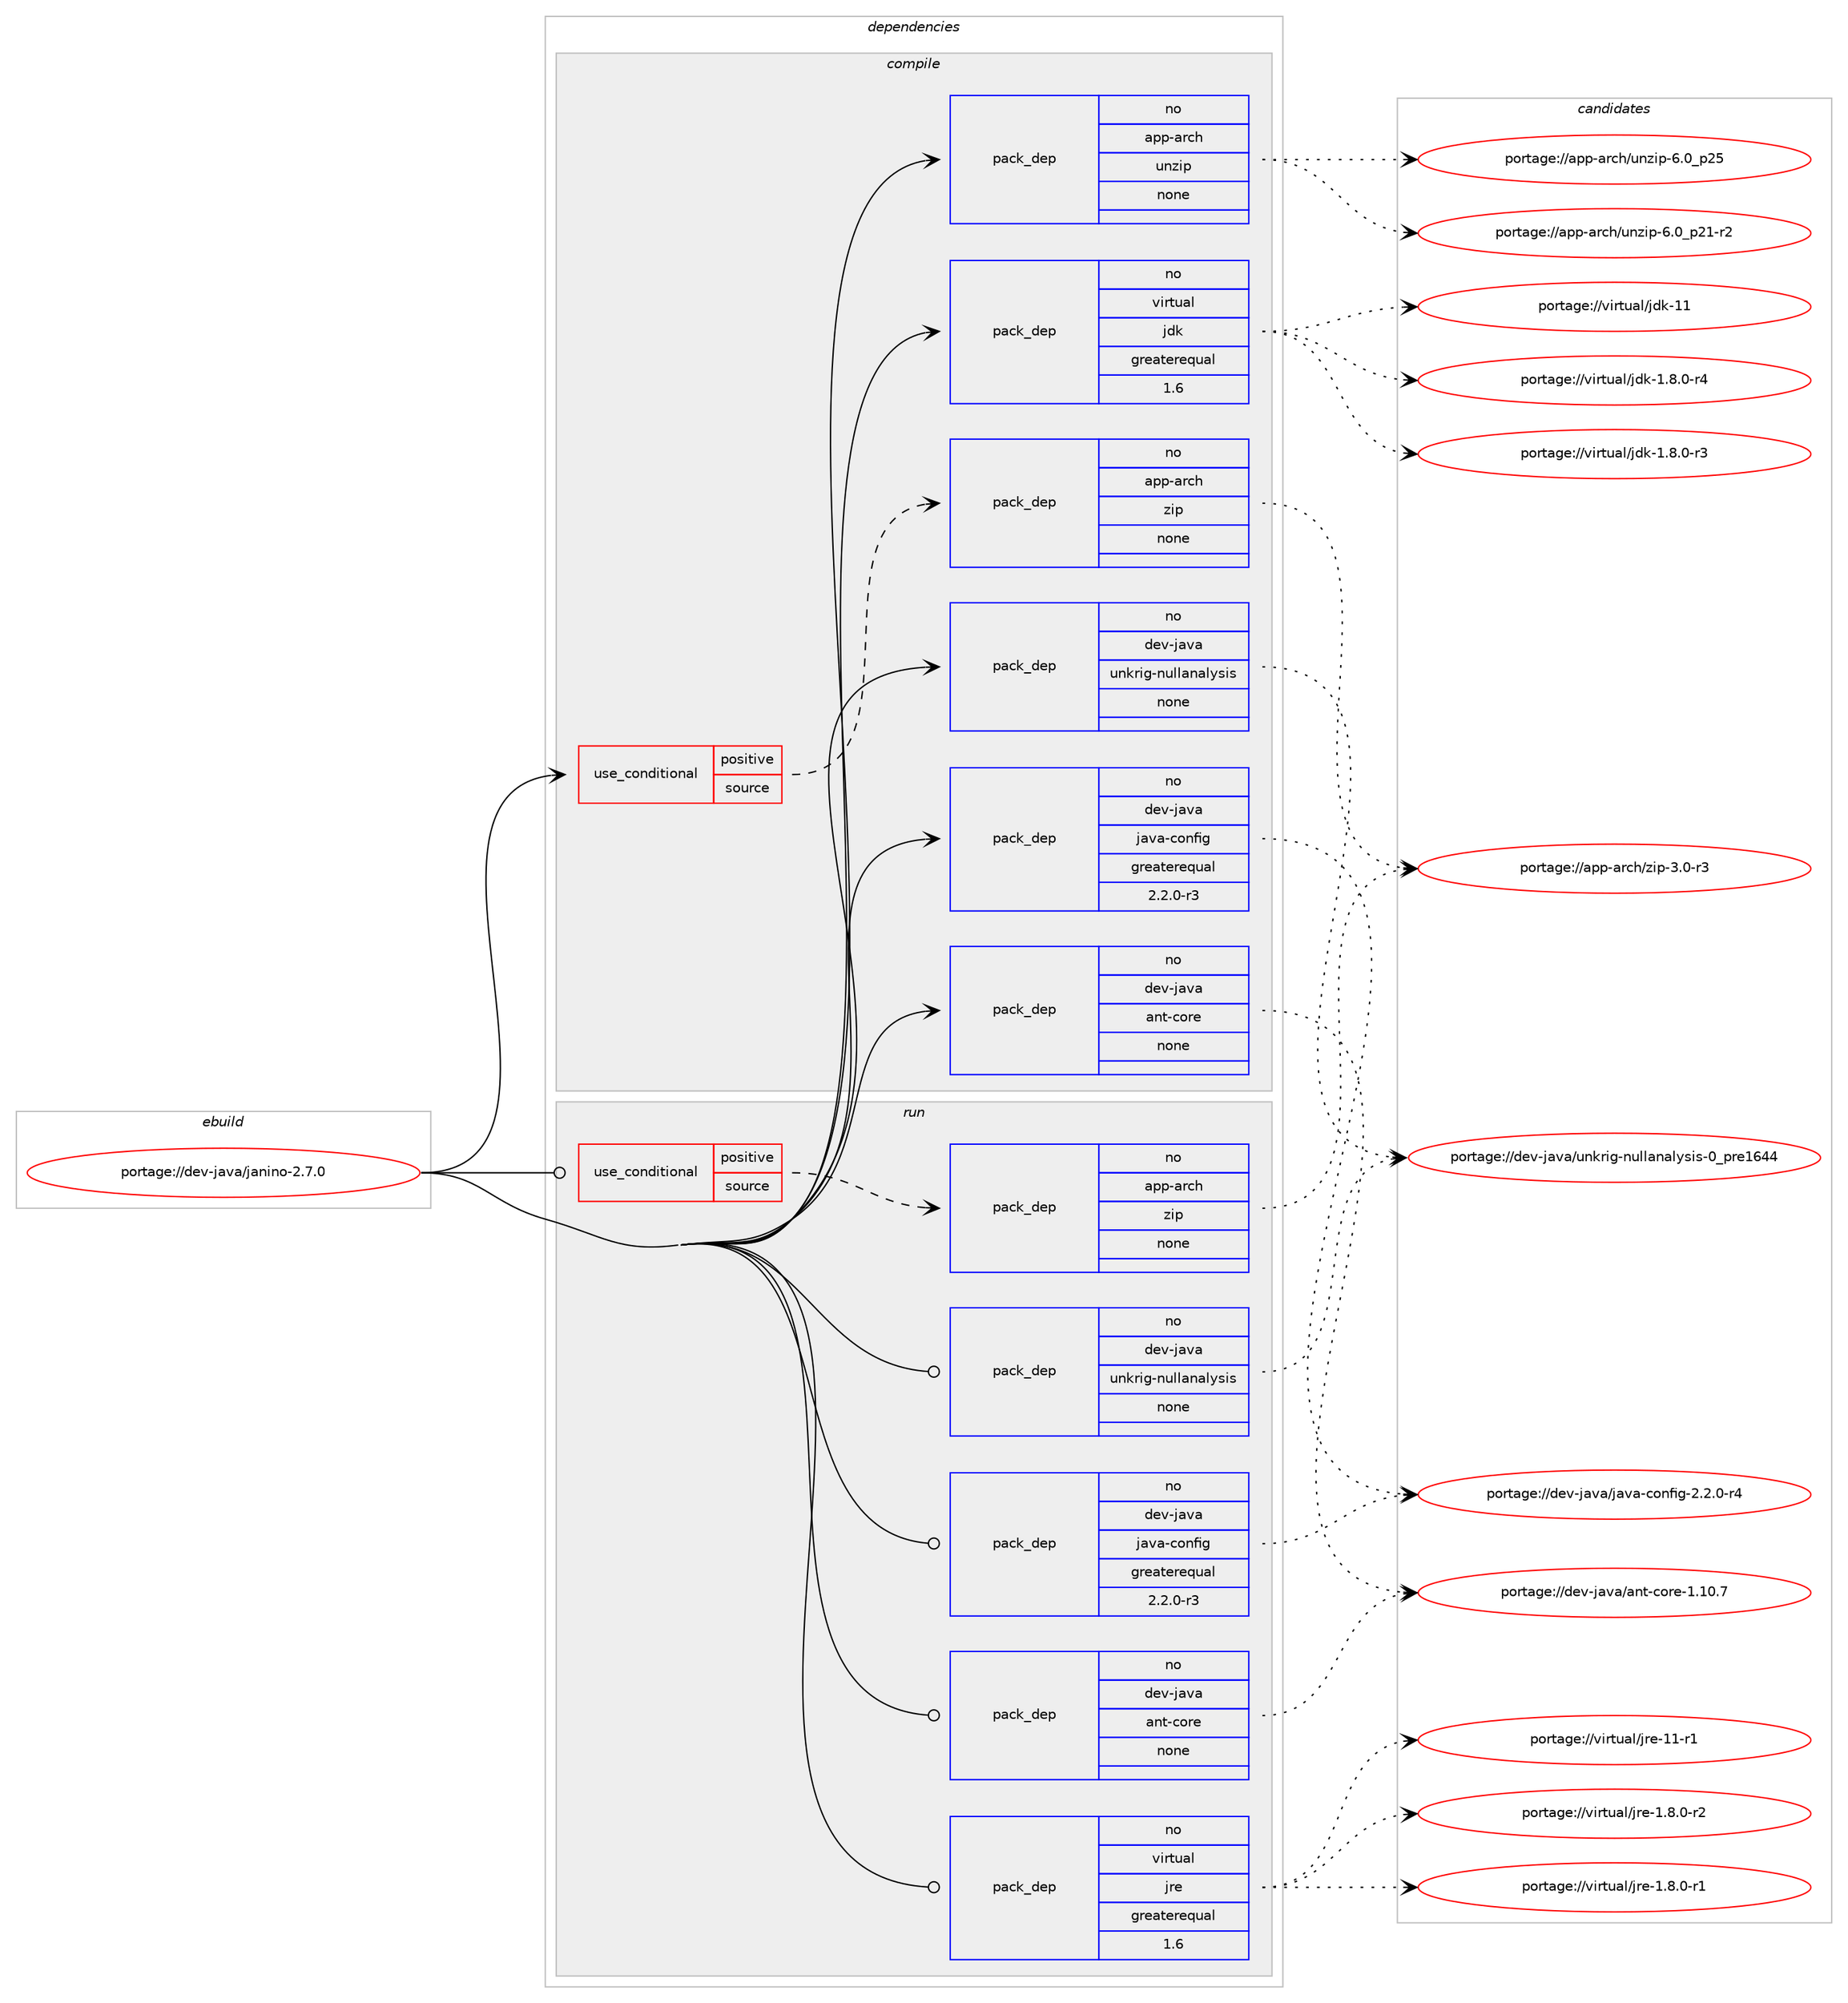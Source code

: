 digraph prolog {

# *************
# Graph options
# *************

newrank=true;
concentrate=true;
compound=true;
graph [rankdir=LR,fontname=Helvetica,fontsize=10,ranksep=1.5];#, ranksep=2.5, nodesep=0.2];
edge  [arrowhead=vee];
node  [fontname=Helvetica,fontsize=10];

# **********
# The ebuild
# **********

subgraph cluster_leftcol {
color=gray;
label=<<i>ebuild</i>>;
id [label="portage://dev-java/janino-2.7.0", color=red, width=4, href="../dev-java/janino-2.7.0.svg"];
}

# ****************
# The dependencies
# ****************

subgraph cluster_midcol {
color=gray;
label=<<i>dependencies</i>>;
subgraph cluster_compile {
fillcolor="#eeeeee";
style=filled;
label=<<i>compile</i>>;
subgraph cond129975 {
dependency530417 [label=<<TABLE BORDER="0" CELLBORDER="1" CELLSPACING="0" CELLPADDING="4"><TR><TD ROWSPAN="3" CELLPADDING="10">use_conditional</TD></TR><TR><TD>positive</TD></TR><TR><TD>source</TD></TR></TABLE>>, shape=none, color=red];
subgraph pack394830 {
dependency530418 [label=<<TABLE BORDER="0" CELLBORDER="1" CELLSPACING="0" CELLPADDING="4" WIDTH="220"><TR><TD ROWSPAN="6" CELLPADDING="30">pack_dep</TD></TR><TR><TD WIDTH="110">no</TD></TR><TR><TD>app-arch</TD></TR><TR><TD>zip</TD></TR><TR><TD>none</TD></TR><TR><TD></TD></TR></TABLE>>, shape=none, color=blue];
}
dependency530417:e -> dependency530418:w [weight=20,style="dashed",arrowhead="vee"];
}
id:e -> dependency530417:w [weight=20,style="solid",arrowhead="vee"];
subgraph pack394831 {
dependency530419 [label=<<TABLE BORDER="0" CELLBORDER="1" CELLSPACING="0" CELLPADDING="4" WIDTH="220"><TR><TD ROWSPAN="6" CELLPADDING="30">pack_dep</TD></TR><TR><TD WIDTH="110">no</TD></TR><TR><TD>app-arch</TD></TR><TR><TD>unzip</TD></TR><TR><TD>none</TD></TR><TR><TD></TD></TR></TABLE>>, shape=none, color=blue];
}
id:e -> dependency530419:w [weight=20,style="solid",arrowhead="vee"];
subgraph pack394832 {
dependency530420 [label=<<TABLE BORDER="0" CELLBORDER="1" CELLSPACING="0" CELLPADDING="4" WIDTH="220"><TR><TD ROWSPAN="6" CELLPADDING="30">pack_dep</TD></TR><TR><TD WIDTH="110">no</TD></TR><TR><TD>dev-java</TD></TR><TR><TD>ant-core</TD></TR><TR><TD>none</TD></TR><TR><TD></TD></TR></TABLE>>, shape=none, color=blue];
}
id:e -> dependency530420:w [weight=20,style="solid",arrowhead="vee"];
subgraph pack394833 {
dependency530421 [label=<<TABLE BORDER="0" CELLBORDER="1" CELLSPACING="0" CELLPADDING="4" WIDTH="220"><TR><TD ROWSPAN="6" CELLPADDING="30">pack_dep</TD></TR><TR><TD WIDTH="110">no</TD></TR><TR><TD>dev-java</TD></TR><TR><TD>java-config</TD></TR><TR><TD>greaterequal</TD></TR><TR><TD>2.2.0-r3</TD></TR></TABLE>>, shape=none, color=blue];
}
id:e -> dependency530421:w [weight=20,style="solid",arrowhead="vee"];
subgraph pack394834 {
dependency530422 [label=<<TABLE BORDER="0" CELLBORDER="1" CELLSPACING="0" CELLPADDING="4" WIDTH="220"><TR><TD ROWSPAN="6" CELLPADDING="30">pack_dep</TD></TR><TR><TD WIDTH="110">no</TD></TR><TR><TD>dev-java</TD></TR><TR><TD>unkrig-nullanalysis</TD></TR><TR><TD>none</TD></TR><TR><TD></TD></TR></TABLE>>, shape=none, color=blue];
}
id:e -> dependency530422:w [weight=20,style="solid",arrowhead="vee"];
subgraph pack394835 {
dependency530423 [label=<<TABLE BORDER="0" CELLBORDER="1" CELLSPACING="0" CELLPADDING="4" WIDTH="220"><TR><TD ROWSPAN="6" CELLPADDING="30">pack_dep</TD></TR><TR><TD WIDTH="110">no</TD></TR><TR><TD>virtual</TD></TR><TR><TD>jdk</TD></TR><TR><TD>greaterequal</TD></TR><TR><TD>1.6</TD></TR></TABLE>>, shape=none, color=blue];
}
id:e -> dependency530423:w [weight=20,style="solid",arrowhead="vee"];
}
subgraph cluster_compileandrun {
fillcolor="#eeeeee";
style=filled;
label=<<i>compile and run</i>>;
}
subgraph cluster_run {
fillcolor="#eeeeee";
style=filled;
label=<<i>run</i>>;
subgraph cond129976 {
dependency530424 [label=<<TABLE BORDER="0" CELLBORDER="1" CELLSPACING="0" CELLPADDING="4"><TR><TD ROWSPAN="3" CELLPADDING="10">use_conditional</TD></TR><TR><TD>positive</TD></TR><TR><TD>source</TD></TR></TABLE>>, shape=none, color=red];
subgraph pack394836 {
dependency530425 [label=<<TABLE BORDER="0" CELLBORDER="1" CELLSPACING="0" CELLPADDING="4" WIDTH="220"><TR><TD ROWSPAN="6" CELLPADDING="30">pack_dep</TD></TR><TR><TD WIDTH="110">no</TD></TR><TR><TD>app-arch</TD></TR><TR><TD>zip</TD></TR><TR><TD>none</TD></TR><TR><TD></TD></TR></TABLE>>, shape=none, color=blue];
}
dependency530424:e -> dependency530425:w [weight=20,style="dashed",arrowhead="vee"];
}
id:e -> dependency530424:w [weight=20,style="solid",arrowhead="odot"];
subgraph pack394837 {
dependency530426 [label=<<TABLE BORDER="0" CELLBORDER="1" CELLSPACING="0" CELLPADDING="4" WIDTH="220"><TR><TD ROWSPAN="6" CELLPADDING="30">pack_dep</TD></TR><TR><TD WIDTH="110">no</TD></TR><TR><TD>dev-java</TD></TR><TR><TD>ant-core</TD></TR><TR><TD>none</TD></TR><TR><TD></TD></TR></TABLE>>, shape=none, color=blue];
}
id:e -> dependency530426:w [weight=20,style="solid",arrowhead="odot"];
subgraph pack394838 {
dependency530427 [label=<<TABLE BORDER="0" CELLBORDER="1" CELLSPACING="0" CELLPADDING="4" WIDTH="220"><TR><TD ROWSPAN="6" CELLPADDING="30">pack_dep</TD></TR><TR><TD WIDTH="110">no</TD></TR><TR><TD>dev-java</TD></TR><TR><TD>java-config</TD></TR><TR><TD>greaterequal</TD></TR><TR><TD>2.2.0-r3</TD></TR></TABLE>>, shape=none, color=blue];
}
id:e -> dependency530427:w [weight=20,style="solid",arrowhead="odot"];
subgraph pack394839 {
dependency530428 [label=<<TABLE BORDER="0" CELLBORDER="1" CELLSPACING="0" CELLPADDING="4" WIDTH="220"><TR><TD ROWSPAN="6" CELLPADDING="30">pack_dep</TD></TR><TR><TD WIDTH="110">no</TD></TR><TR><TD>dev-java</TD></TR><TR><TD>unkrig-nullanalysis</TD></TR><TR><TD>none</TD></TR><TR><TD></TD></TR></TABLE>>, shape=none, color=blue];
}
id:e -> dependency530428:w [weight=20,style="solid",arrowhead="odot"];
subgraph pack394840 {
dependency530429 [label=<<TABLE BORDER="0" CELLBORDER="1" CELLSPACING="0" CELLPADDING="4" WIDTH="220"><TR><TD ROWSPAN="6" CELLPADDING="30">pack_dep</TD></TR><TR><TD WIDTH="110">no</TD></TR><TR><TD>virtual</TD></TR><TR><TD>jre</TD></TR><TR><TD>greaterequal</TD></TR><TR><TD>1.6</TD></TR></TABLE>>, shape=none, color=blue];
}
id:e -> dependency530429:w [weight=20,style="solid",arrowhead="odot"];
}
}

# **************
# The candidates
# **************

subgraph cluster_choices {
rank=same;
color=gray;
label=<<i>candidates</i>>;

subgraph choice394830 {
color=black;
nodesep=1;
choice9711211245971149910447122105112455146484511451 [label="portage://app-arch/zip-3.0-r3", color=red, width=4,href="../app-arch/zip-3.0-r3.svg"];
dependency530418:e -> choice9711211245971149910447122105112455146484511451:w [style=dotted,weight="100"];
}
subgraph choice394831 {
color=black;
nodesep=1;
choice971121124597114991044711711012210511245544648951125053 [label="portage://app-arch/unzip-6.0_p25", color=red, width=4,href="../app-arch/unzip-6.0_p25.svg"];
choice9711211245971149910447117110122105112455446489511250494511450 [label="portage://app-arch/unzip-6.0_p21-r2", color=red, width=4,href="../app-arch/unzip-6.0_p21-r2.svg"];
dependency530419:e -> choice971121124597114991044711711012210511245544648951125053:w [style=dotted,weight="100"];
dependency530419:e -> choice9711211245971149910447117110122105112455446489511250494511450:w [style=dotted,weight="100"];
}
subgraph choice394832 {
color=black;
nodesep=1;
choice1001011184510697118974797110116459911111410145494649484655 [label="portage://dev-java/ant-core-1.10.7", color=red, width=4,href="../dev-java/ant-core-1.10.7.svg"];
dependency530420:e -> choice1001011184510697118974797110116459911111410145494649484655:w [style=dotted,weight="100"];
}
subgraph choice394833 {
color=black;
nodesep=1;
choice10010111845106971189747106971189745991111101021051034550465046484511452 [label="portage://dev-java/java-config-2.2.0-r4", color=red, width=4,href="../dev-java/java-config-2.2.0-r4.svg"];
dependency530421:e -> choice10010111845106971189747106971189745991111101021051034550465046484511452:w [style=dotted,weight="100"];
}
subgraph choice394834 {
color=black;
nodesep=1;
choice1001011184510697118974711711010711410510345110117108108971109710812111510511545489511211410149545252 [label="portage://dev-java/unkrig-nullanalysis-0_pre1644", color=red, width=4,href="../dev-java/unkrig-nullanalysis-0_pre1644.svg"];
dependency530422:e -> choice1001011184510697118974711711010711410510345110117108108971109710812111510511545489511211410149545252:w [style=dotted,weight="100"];
}
subgraph choice394835 {
color=black;
nodesep=1;
choice1181051141161179710847106100107454949 [label="portage://virtual/jdk-11", color=red, width=4,href="../virtual/jdk-11.svg"];
choice11810511411611797108471061001074549465646484511452 [label="portage://virtual/jdk-1.8.0-r4", color=red, width=4,href="../virtual/jdk-1.8.0-r4.svg"];
choice11810511411611797108471061001074549465646484511451 [label="portage://virtual/jdk-1.8.0-r3", color=red, width=4,href="../virtual/jdk-1.8.0-r3.svg"];
dependency530423:e -> choice1181051141161179710847106100107454949:w [style=dotted,weight="100"];
dependency530423:e -> choice11810511411611797108471061001074549465646484511452:w [style=dotted,weight="100"];
dependency530423:e -> choice11810511411611797108471061001074549465646484511451:w [style=dotted,weight="100"];
}
subgraph choice394836 {
color=black;
nodesep=1;
choice9711211245971149910447122105112455146484511451 [label="portage://app-arch/zip-3.0-r3", color=red, width=4,href="../app-arch/zip-3.0-r3.svg"];
dependency530425:e -> choice9711211245971149910447122105112455146484511451:w [style=dotted,weight="100"];
}
subgraph choice394837 {
color=black;
nodesep=1;
choice1001011184510697118974797110116459911111410145494649484655 [label="portage://dev-java/ant-core-1.10.7", color=red, width=4,href="../dev-java/ant-core-1.10.7.svg"];
dependency530426:e -> choice1001011184510697118974797110116459911111410145494649484655:w [style=dotted,weight="100"];
}
subgraph choice394838 {
color=black;
nodesep=1;
choice10010111845106971189747106971189745991111101021051034550465046484511452 [label="portage://dev-java/java-config-2.2.0-r4", color=red, width=4,href="../dev-java/java-config-2.2.0-r4.svg"];
dependency530427:e -> choice10010111845106971189747106971189745991111101021051034550465046484511452:w [style=dotted,weight="100"];
}
subgraph choice394839 {
color=black;
nodesep=1;
choice1001011184510697118974711711010711410510345110117108108971109710812111510511545489511211410149545252 [label="portage://dev-java/unkrig-nullanalysis-0_pre1644", color=red, width=4,href="../dev-java/unkrig-nullanalysis-0_pre1644.svg"];
dependency530428:e -> choice1001011184510697118974711711010711410510345110117108108971109710812111510511545489511211410149545252:w [style=dotted,weight="100"];
}
subgraph choice394840 {
color=black;
nodesep=1;
choice11810511411611797108471061141014549494511449 [label="portage://virtual/jre-11-r1", color=red, width=4,href="../virtual/jre-11-r1.svg"];
choice11810511411611797108471061141014549465646484511450 [label="portage://virtual/jre-1.8.0-r2", color=red, width=4,href="../virtual/jre-1.8.0-r2.svg"];
choice11810511411611797108471061141014549465646484511449 [label="portage://virtual/jre-1.8.0-r1", color=red, width=4,href="../virtual/jre-1.8.0-r1.svg"];
dependency530429:e -> choice11810511411611797108471061141014549494511449:w [style=dotted,weight="100"];
dependency530429:e -> choice11810511411611797108471061141014549465646484511450:w [style=dotted,weight="100"];
dependency530429:e -> choice11810511411611797108471061141014549465646484511449:w [style=dotted,weight="100"];
}
}

}
